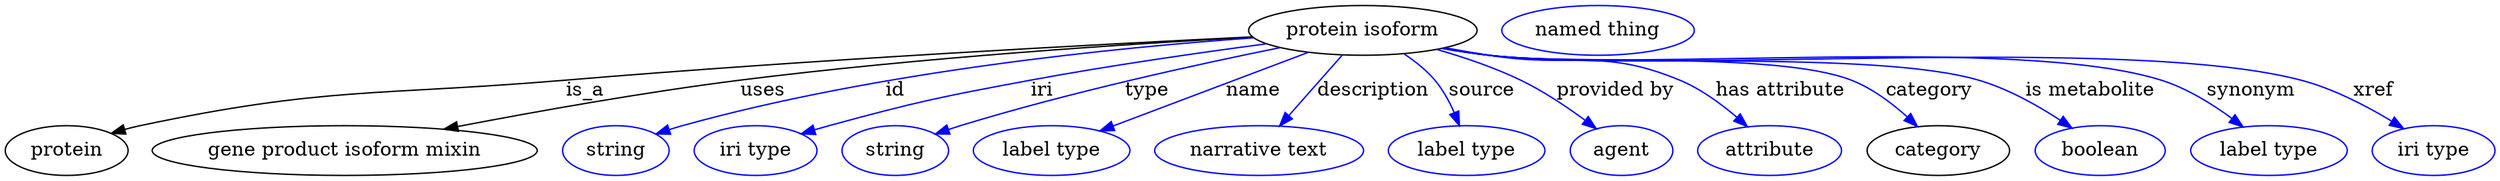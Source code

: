 digraph {
	graph [bb="0,0,1795.4,123"];
	node [label="\N"];
	"protein isoform"	[height=0.5,
		label="protein isoform",
		pos="980.2,105",
		width=2.2929];
	protein	[height=0.5,
		pos="44.196,18",
		width=1.2277];
	"protein isoform" -> protein	[label=is_a,
		lp="418.2,61.5",
		pos="e,76.428,30.488 900.45,100.33 789.19,94.933 581.15,83.879 404.2,69 267.45,57.502 231.45,64.437 97.196,36 93.58,35.234 89.862,34.318 \
86.152,33.312"];
	"gene product isoform mixin"	[height=0.5,
		pos="245.2,18",
		width=3.8635];
	"protein isoform" -> "gene product isoform mixin"	[label=uses,
		lp="546.7,61.5",
		pos="e,316.65,33.499 900.71,100.13 810.6,95.208 659.44,85.326 530.2,69 461.2,60.285 383.48,46.374 326.65,35.435"];
	id	[color=blue,
		height=0.5,
		label=string,
		pos="440.2,18",
		width=1.0652];
	"protein isoform" -> id	[color=blue,
		label=id,
		lp="642.2,61.5",
		pos="e,469.18,29.996 901.35,99.589 803.07,92.621 630.69,75.54 488.2,36 485.09,35.137 481.89,34.175 478.69,33.159",
		style=solid];
	iri	[color=blue,
		height=0.5,
		label="iri type",
		pos="541.2,18",
		width=1.2277];
	"protein isoform" -> iri	[color=blue,
		label=iri,
		lp="748.2,61.5",
		pos="e,574.49,29.946 910.38,95.299 862.36,88.953 797.22,79.629 740.2,69 675.22,56.888 658.99,53.271 595.2,36 591.62,35.031 587.92,33.979 \
584.22,32.889",
		style=solid];
	type	[color=blue,
		height=0.5,
		label=string,
		pos="642.2,18",
		width=1.0652];
	"protein isoform" -> type	[color=blue,
		label=type,
		lp="824.2,61.5",
		pos="e,671.13,29.97 920.49,92.536 861.21,80.576 768.06,60.207 689.2,36 686.44,35.153 683.6,34.238 680.75,33.289",
		style=solid];
	name	[color=blue,
		height=0.5,
		label="label type",
		pos="755.2,18",
		width=1.5707];
	"protein isoform" -> name	[color=blue,
		label=name,
		lp="901.2,61.5",
		pos="e,790.16,32.209 940.75,89.097 901.31,74.198 840.77,51.328 799.65,35.795",
		style=solid];
	description	[color=blue,
		height=0.5,
		label="narrative text",
		pos="905.2,18",
		width=2.0943];
	"protein isoform" -> description	[color=blue,
		label=description,
		lp="987.7,61.5",
		pos="e,919.98,35.758 965.38,87.207 954.39,74.75 939.23,57.573 926.88,43.574",
		style=solid];
	source	[color=blue,
		height=0.5,
		label="label type",
		pos="1055.2,18",
		width=1.5707];
	"protein isoform" -> source	[color=blue,
		label=source,
		lp="1066.2,61.5",
		pos="e,1050,36.066 1009.7,88.169 1017.7,82.856 1025.9,76.378 1032.2,69 1038,62.169 1042.6,53.628 1046.2,45.547",
		style=solid];
	"provided by"	[color=blue,
		height=0.5,
		label=agent,
		pos="1167.2,18",
		width=1.0291];
	"protein isoform" -> "provided by"	[color=blue,
		label="provided by",
		lp="1162.7,61.5",
		pos="e,1148.9,33.821 1033.7,91.197 1053.2,85.589 1075.2,78.17 1094.2,69 1110.5,61.12 1127.3,49.867 1140.7,40.03",
		style=solid];
	"has attribute"	[color=blue,
		height=0.5,
		label=attribute,
		pos="1274.2,18",
		width=1.4443];
	"protein isoform" -> "has attribute"	[color=blue,
		label="has attribute",
		lp="1282.2,61.5",
		pos="e,1258.1,35.312 1039.8,92.374 1050.3,90.478 1061,88.61 1071.2,87 1132.3,77.317 1152.1,92.67 1209.2,69 1224.4,62.714 1239.1,51.938 \
1250.6,41.996",
		style=solid];
	category	[height=0.5,
		pos="1395.2,18",
		width=1.4263];
	"protein isoform" -> category	[color=blue,
		label=category,
		lp="1389.7,61.5",
		pos="e,1380.1,35.651 1038.3,92.108 1049.2,90.173 1060.5,88.36 1071.2,87 1129.1,79.629 1278.9,90.301 1333.2,69 1347.9,63.233 1361.8,52.653 \
1372.8,42.705",
		style=solid];
	"is metabolite"	[color=blue,
		height=0.5,
		label=boolean,
		pos="1511.2,18",
		width=1.2999];
	"protein isoform" -> "is metabolite"	[color=blue,
		label="is metabolite",
		lp="1505.2,61.5",
		pos="e,1491.3,34.303 1037.8,92.038 1048.8,90.085 1060.3,88.284 1071.2,87 1149.4,77.747 1349.7,91.427 1425.2,69 1445.9,62.86 1466.8,50.813 \
1482.9,40.082",
		style=solid];
	synonym	[color=blue,
		height=0.5,
		label="label type",
		pos="1632.2,18",
		width=1.5707];
	"protein isoform" -> synonym	[color=blue,
		label=synonym,
		lp="1620.2,61.5",
		pos="e,1614,35.115 1037.8,91.918 1048.8,89.976 1060.3,88.209 1071.2,87 1178.4,75.065 1453.5,101.85 1556.2,69 1574.3,63.224 1592.1,51.865 \
1605.9,41.433",
		style=solid];
	xref	[color=blue,
		height=0.5,
		label="iri type",
		pos="1751.2,18",
		width=1.2277];
	"protein isoform" -> xref	[color=blue,
		label=xref,
		lp="1708.7,61.5",
		pos="e,1729.7,33.955 1037.3,91.948 1048.5,89.977 1060.2,88.192 1071.2,87 1200.5,73.017 1530.4,102.14 1656.2,69 1679.2,62.934 1702.9,50.474 \
1720.9,39.51",
		style=solid];
	"named thing_category"	[color=blue,
		height=0.5,
		label="named thing",
		pos="1150.2,105",
		width=1.9318];
}
